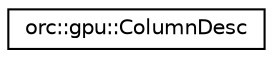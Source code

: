 digraph "Graphical Class Hierarchy"
{
  edge [fontname="Helvetica",fontsize="10",labelfontname="Helvetica",labelfontsize="10"];
  node [fontname="Helvetica",fontsize="10",shape=record];
  rankdir="LR";
  Node0 [label="orc::gpu::ColumnDesc",height=0.2,width=0.4,color="black", fillcolor="white", style="filled",URL="$structorc_1_1gpu_1_1ColumnDesc.html",tooltip="Struct to describe per stripe&#39;s column information. "];
}
